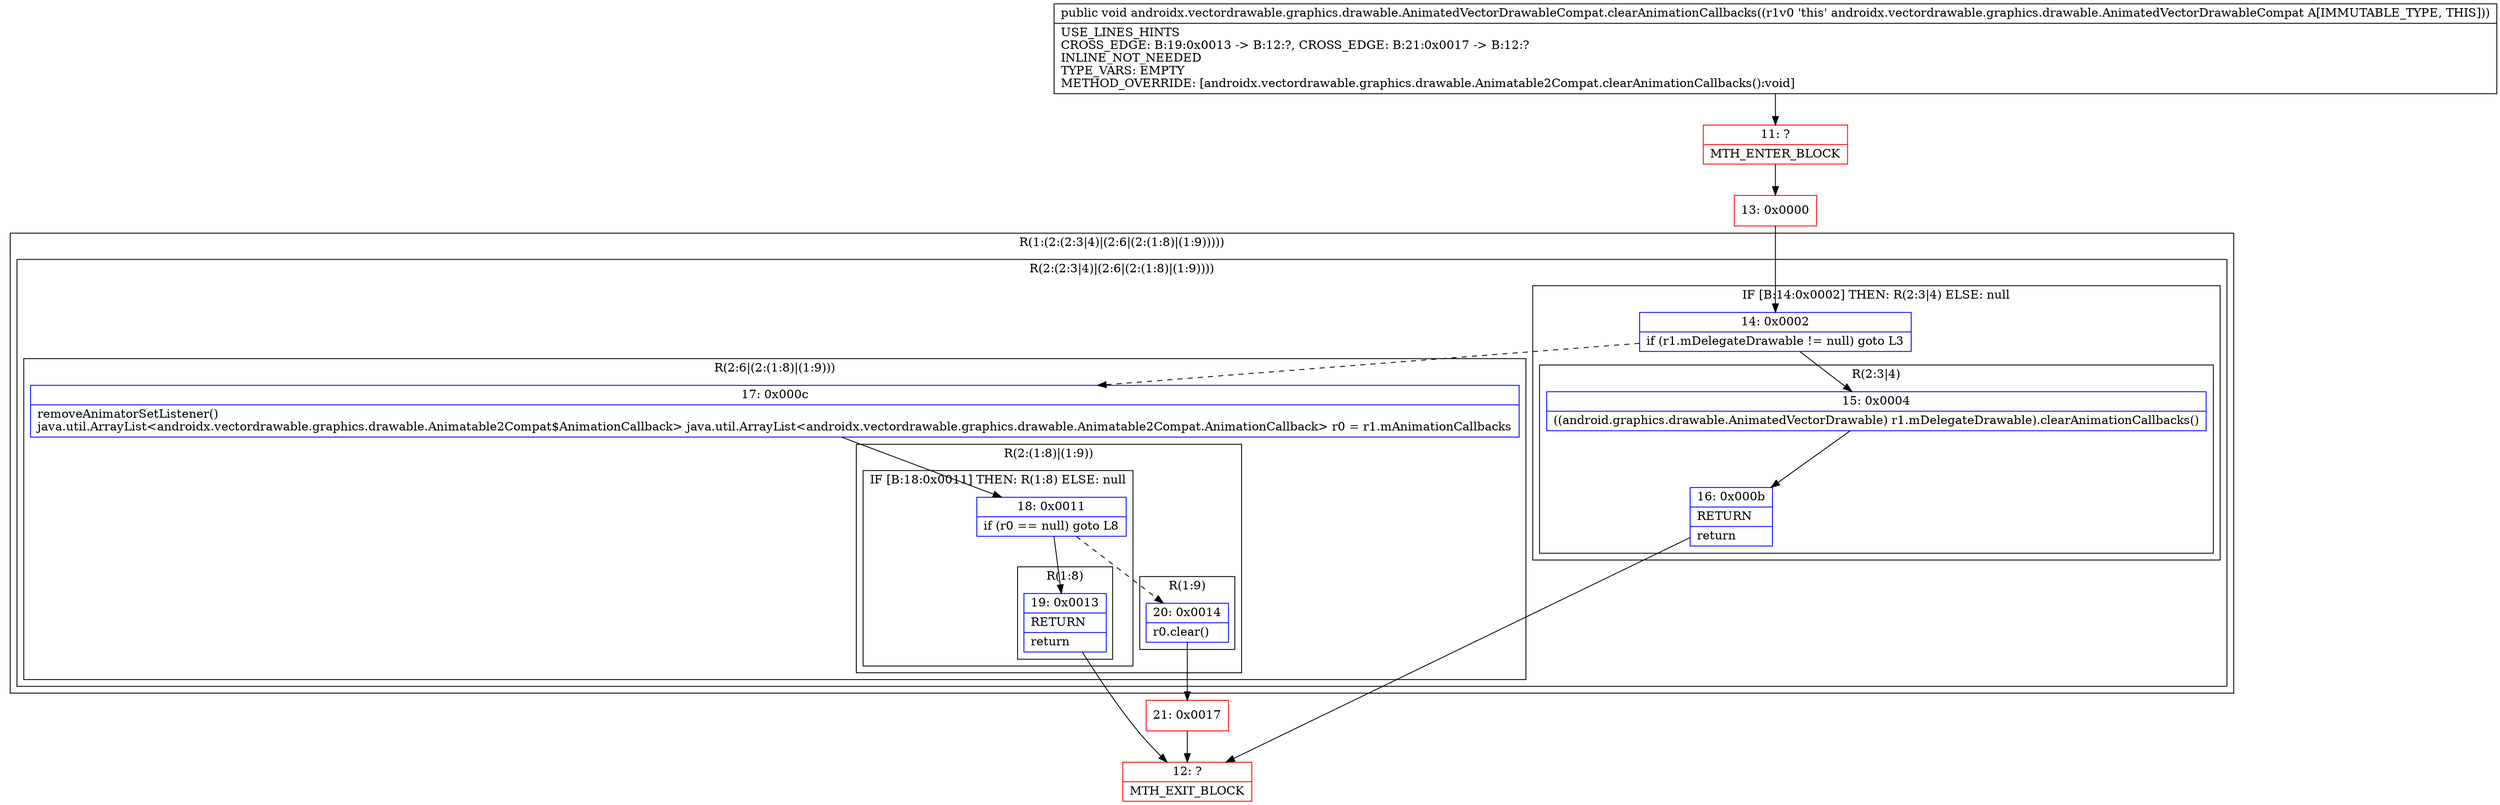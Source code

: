 digraph "CFG forandroidx.vectordrawable.graphics.drawable.AnimatedVectorDrawableCompat.clearAnimationCallbacks()V" {
subgraph cluster_Region_40567300 {
label = "R(1:(2:(2:3|4)|(2:6|(2:(1:8)|(1:9)))))";
node [shape=record,color=blue];
subgraph cluster_Region_974887808 {
label = "R(2:(2:3|4)|(2:6|(2:(1:8)|(1:9))))";
node [shape=record,color=blue];
subgraph cluster_IfRegion_2105681959 {
label = "IF [B:14:0x0002] THEN: R(2:3|4) ELSE: null";
node [shape=record,color=blue];
Node_14 [shape=record,label="{14\:\ 0x0002|if (r1.mDelegateDrawable != null) goto L3\l}"];
subgraph cluster_Region_1566937296 {
label = "R(2:3|4)";
node [shape=record,color=blue];
Node_15 [shape=record,label="{15\:\ 0x0004|((android.graphics.drawable.AnimatedVectorDrawable) r1.mDelegateDrawable).clearAnimationCallbacks()\l}"];
Node_16 [shape=record,label="{16\:\ 0x000b|RETURN\l|return\l}"];
}
}
subgraph cluster_Region_1565410330 {
label = "R(2:6|(2:(1:8)|(1:9)))";
node [shape=record,color=blue];
Node_17 [shape=record,label="{17\:\ 0x000c|removeAnimatorSetListener()\ljava.util.ArrayList\<androidx.vectordrawable.graphics.drawable.Animatable2Compat$AnimationCallback\> java.util.ArrayList\<androidx.vectordrawable.graphics.drawable.Animatable2Compat.AnimationCallback\> r0 = r1.mAnimationCallbacks\l}"];
subgraph cluster_Region_130335322 {
label = "R(2:(1:8)|(1:9))";
node [shape=record,color=blue];
subgraph cluster_IfRegion_1671688506 {
label = "IF [B:18:0x0011] THEN: R(1:8) ELSE: null";
node [shape=record,color=blue];
Node_18 [shape=record,label="{18\:\ 0x0011|if (r0 == null) goto L8\l}"];
subgraph cluster_Region_1642434233 {
label = "R(1:8)";
node [shape=record,color=blue];
Node_19 [shape=record,label="{19\:\ 0x0013|RETURN\l|return\l}"];
}
}
subgraph cluster_Region_700722748 {
label = "R(1:9)";
node [shape=record,color=blue];
Node_20 [shape=record,label="{20\:\ 0x0014|r0.clear()\l}"];
}
}
}
}
}
Node_11 [shape=record,color=red,label="{11\:\ ?|MTH_ENTER_BLOCK\l}"];
Node_13 [shape=record,color=red,label="{13\:\ 0x0000}"];
Node_12 [shape=record,color=red,label="{12\:\ ?|MTH_EXIT_BLOCK\l}"];
Node_21 [shape=record,color=red,label="{21\:\ 0x0017}"];
MethodNode[shape=record,label="{public void androidx.vectordrawable.graphics.drawable.AnimatedVectorDrawableCompat.clearAnimationCallbacks((r1v0 'this' androidx.vectordrawable.graphics.drawable.AnimatedVectorDrawableCompat A[IMMUTABLE_TYPE, THIS]))  | USE_LINES_HINTS\lCROSS_EDGE: B:19:0x0013 \-\> B:12:?, CROSS_EDGE: B:21:0x0017 \-\> B:12:?\lINLINE_NOT_NEEDED\lTYPE_VARS: EMPTY\lMETHOD_OVERRIDE: [androidx.vectordrawable.graphics.drawable.Animatable2Compat.clearAnimationCallbacks():void]\l}"];
MethodNode -> Node_11;Node_14 -> Node_15;
Node_14 -> Node_17[style=dashed];
Node_15 -> Node_16;
Node_16 -> Node_12;
Node_17 -> Node_18;
Node_18 -> Node_19;
Node_18 -> Node_20[style=dashed];
Node_19 -> Node_12;
Node_20 -> Node_21;
Node_11 -> Node_13;
Node_13 -> Node_14;
Node_21 -> Node_12;
}


